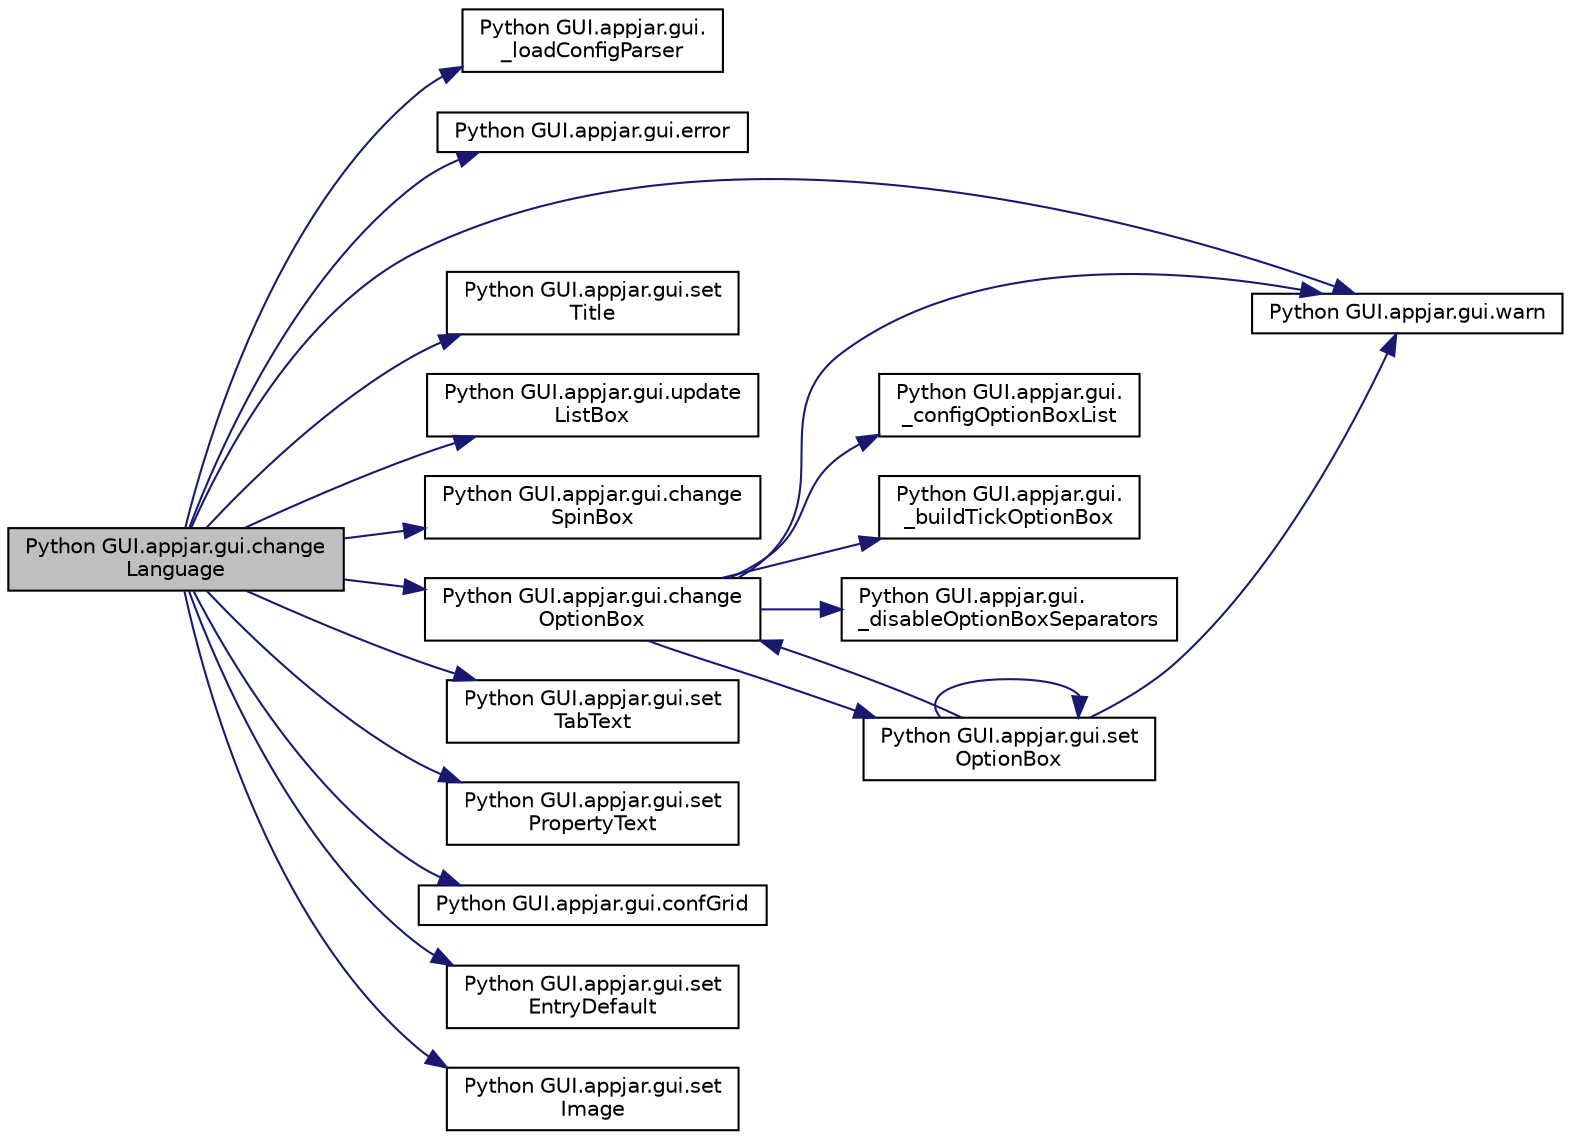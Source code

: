 digraph "Python GUI.appjar.gui.changeLanguage"
{
  edge [fontname="Helvetica",fontsize="10",labelfontname="Helvetica",labelfontsize="10"];
  node [fontname="Helvetica",fontsize="10",shape=record];
  rankdir="LR";
  Node876 [label="Python GUI.appjar.gui.change\lLanguage",height=0.2,width=0.4,color="black", fillcolor="grey75", style="filled", fontcolor="black"];
  Node876 -> Node877 [color="midnightblue",fontsize="10",style="solid",fontname="Helvetica"];
  Node877 [label="Python GUI.appjar.gui.\l_loadConfigParser",height=0.2,width=0.4,color="black", fillcolor="white", style="filled",URL="$class_python_01_g_u_i_1_1appjar_1_1gui.html#a18c798c89fa1d417d9d6c99ae51d7c80"];
  Node876 -> Node878 [color="midnightblue",fontsize="10",style="solid",fontname="Helvetica"];
  Node878 [label="Python GUI.appjar.gui.error",height=0.2,width=0.4,color="black", fillcolor="white", style="filled",URL="$class_python_01_g_u_i_1_1appjar_1_1gui.html#af22f729601dae6a052666888083813af"];
  Node876 -> Node879 [color="midnightblue",fontsize="10",style="solid",fontname="Helvetica"];
  Node879 [label="Python GUI.appjar.gui.warn",height=0.2,width=0.4,color="black", fillcolor="white", style="filled",URL="$class_python_01_g_u_i_1_1appjar_1_1gui.html#aa0a271b0b17a802e6d7b598c12bcd930"];
  Node876 -> Node880 [color="midnightblue",fontsize="10",style="solid",fontname="Helvetica"];
  Node880 [label="Python GUI.appjar.gui.set\lTitle",height=0.2,width=0.4,color="black", fillcolor="white", style="filled",URL="$class_python_01_g_u_i_1_1appjar_1_1gui.html#a73dc1334fe52db85d5031b481b16eac2"];
  Node876 -> Node881 [color="midnightblue",fontsize="10",style="solid",fontname="Helvetica"];
  Node881 [label="Python GUI.appjar.gui.update\lListBox",height=0.2,width=0.4,color="black", fillcolor="white", style="filled",URL="$class_python_01_g_u_i_1_1appjar_1_1gui.html#a72e17f66cb3ff3899a61996585c8cca8"];
  Node876 -> Node882 [color="midnightblue",fontsize="10",style="solid",fontname="Helvetica"];
  Node882 [label="Python GUI.appjar.gui.change\lSpinBox",height=0.2,width=0.4,color="black", fillcolor="white", style="filled",URL="$class_python_01_g_u_i_1_1appjar_1_1gui.html#a6099d4740f987d69f34d3eca9101e648"];
  Node876 -> Node883 [color="midnightblue",fontsize="10",style="solid",fontname="Helvetica"];
  Node883 [label="Python GUI.appjar.gui.change\lOptionBox",height=0.2,width=0.4,color="black", fillcolor="white", style="filled",URL="$class_python_01_g_u_i_1_1appjar_1_1gui.html#a95d775949847e150b567e7df0ef2e256"];
  Node883 -> Node884 [color="midnightblue",fontsize="10",style="solid",fontname="Helvetica"];
  Node884 [label="Python GUI.appjar.gui.\l_configOptionBoxList",height=0.2,width=0.4,color="black", fillcolor="white", style="filled",URL="$class_python_01_g_u_i_1_1appjar_1_1gui.html#acfb7c3fc747d60f1d1f9512eb8b9556f"];
  Node883 -> Node879 [color="midnightblue",fontsize="10",style="solid",fontname="Helvetica"];
  Node883 -> Node885 [color="midnightblue",fontsize="10",style="solid",fontname="Helvetica"];
  Node885 [label="Python GUI.appjar.gui.\l_buildTickOptionBox",height=0.2,width=0.4,color="black", fillcolor="white", style="filled",URL="$class_python_01_g_u_i_1_1appjar_1_1gui.html#a76ec5d5b39fb1ad02983f3f8f5c18f80"];
  Node883 -> Node886 [color="midnightblue",fontsize="10",style="solid",fontname="Helvetica"];
  Node886 [label="Python GUI.appjar.gui.\l_disableOptionBoxSeparators",height=0.2,width=0.4,color="black", fillcolor="white", style="filled",URL="$class_python_01_g_u_i_1_1appjar_1_1gui.html#a2d23e6d395871438260f9ebea3a50cba"];
  Node883 -> Node887 [color="midnightblue",fontsize="10",style="solid",fontname="Helvetica"];
  Node887 [label="Python GUI.appjar.gui.set\lOptionBox",height=0.2,width=0.4,color="black", fillcolor="white", style="filled",URL="$class_python_01_g_u_i_1_1appjar_1_1gui.html#a3de52310d141739c74dfe53e032cc55c"];
  Node887 -> Node879 [color="midnightblue",fontsize="10",style="solid",fontname="Helvetica"];
  Node887 -> Node883 [color="midnightblue",fontsize="10",style="solid",fontname="Helvetica"];
  Node887 -> Node887 [color="midnightblue",fontsize="10",style="solid",fontname="Helvetica"];
  Node876 -> Node888 [color="midnightblue",fontsize="10",style="solid",fontname="Helvetica"];
  Node888 [label="Python GUI.appjar.gui.set\lTabText",height=0.2,width=0.4,color="black", fillcolor="white", style="filled",URL="$class_python_01_g_u_i_1_1appjar_1_1gui.html#a18e2f8bad44e720bf31dcc0d3870e623"];
  Node876 -> Node889 [color="midnightblue",fontsize="10",style="solid",fontname="Helvetica"];
  Node889 [label="Python GUI.appjar.gui.set\lPropertyText",height=0.2,width=0.4,color="black", fillcolor="white", style="filled",URL="$class_python_01_g_u_i_1_1appjar_1_1gui.html#a01556be924dbb540d7f67cc766536423"];
  Node876 -> Node890 [color="midnightblue",fontsize="10",style="solid",fontname="Helvetica"];
  Node890 [label="Python GUI.appjar.gui.confGrid",height=0.2,width=0.4,color="black", fillcolor="white", style="filled",URL="$class_python_01_g_u_i_1_1appjar_1_1gui.html#a2e0fbedb93d5dafd843bf8db045c5404"];
  Node876 -> Node891 [color="midnightblue",fontsize="10",style="solid",fontname="Helvetica"];
  Node891 [label="Python GUI.appjar.gui.set\lEntryDefault",height=0.2,width=0.4,color="black", fillcolor="white", style="filled",URL="$class_python_01_g_u_i_1_1appjar_1_1gui.html#a14b31221337d8c4a4b64f829015a2cca"];
  Node876 -> Node892 [color="midnightblue",fontsize="10",style="solid",fontname="Helvetica"];
  Node892 [label="Python GUI.appjar.gui.set\lImage",height=0.2,width=0.4,color="black", fillcolor="white", style="filled",URL="$class_python_01_g_u_i_1_1appjar_1_1gui.html#a085d2df18f086bc4cdc8be986510ae1c"];
}
